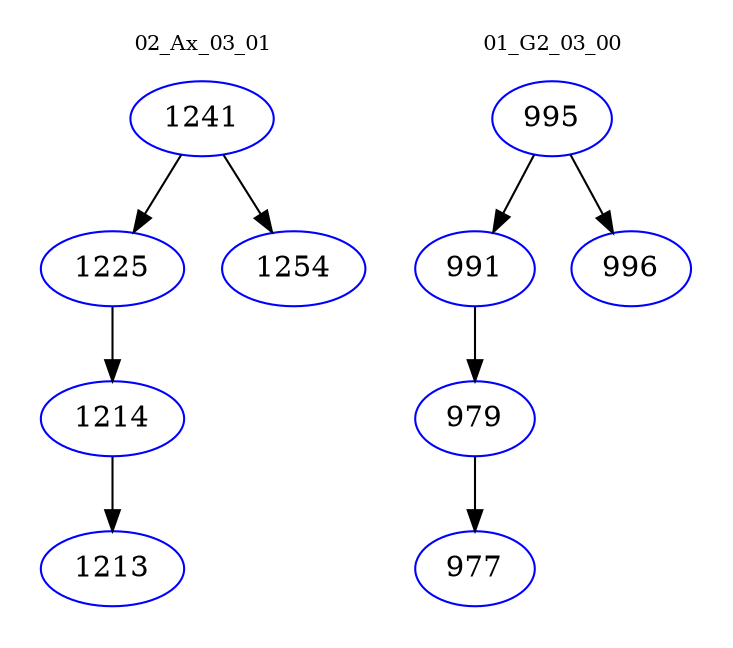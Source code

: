 digraph{
subgraph cluster_0 {
color = white
label = "02_Ax_03_01";
fontsize=10;
T0_1241 [label="1241", color="blue"]
T0_1241 -> T0_1225 [color="black"]
T0_1225 [label="1225", color="blue"]
T0_1225 -> T0_1214 [color="black"]
T0_1214 [label="1214", color="blue"]
T0_1214 -> T0_1213 [color="black"]
T0_1213 [label="1213", color="blue"]
T0_1241 -> T0_1254 [color="black"]
T0_1254 [label="1254", color="blue"]
}
subgraph cluster_1 {
color = white
label = "01_G2_03_00";
fontsize=10;
T1_995 [label="995", color="blue"]
T1_995 -> T1_991 [color="black"]
T1_991 [label="991", color="blue"]
T1_991 -> T1_979 [color="black"]
T1_979 [label="979", color="blue"]
T1_979 -> T1_977 [color="black"]
T1_977 [label="977", color="blue"]
T1_995 -> T1_996 [color="black"]
T1_996 [label="996", color="blue"]
}
}
